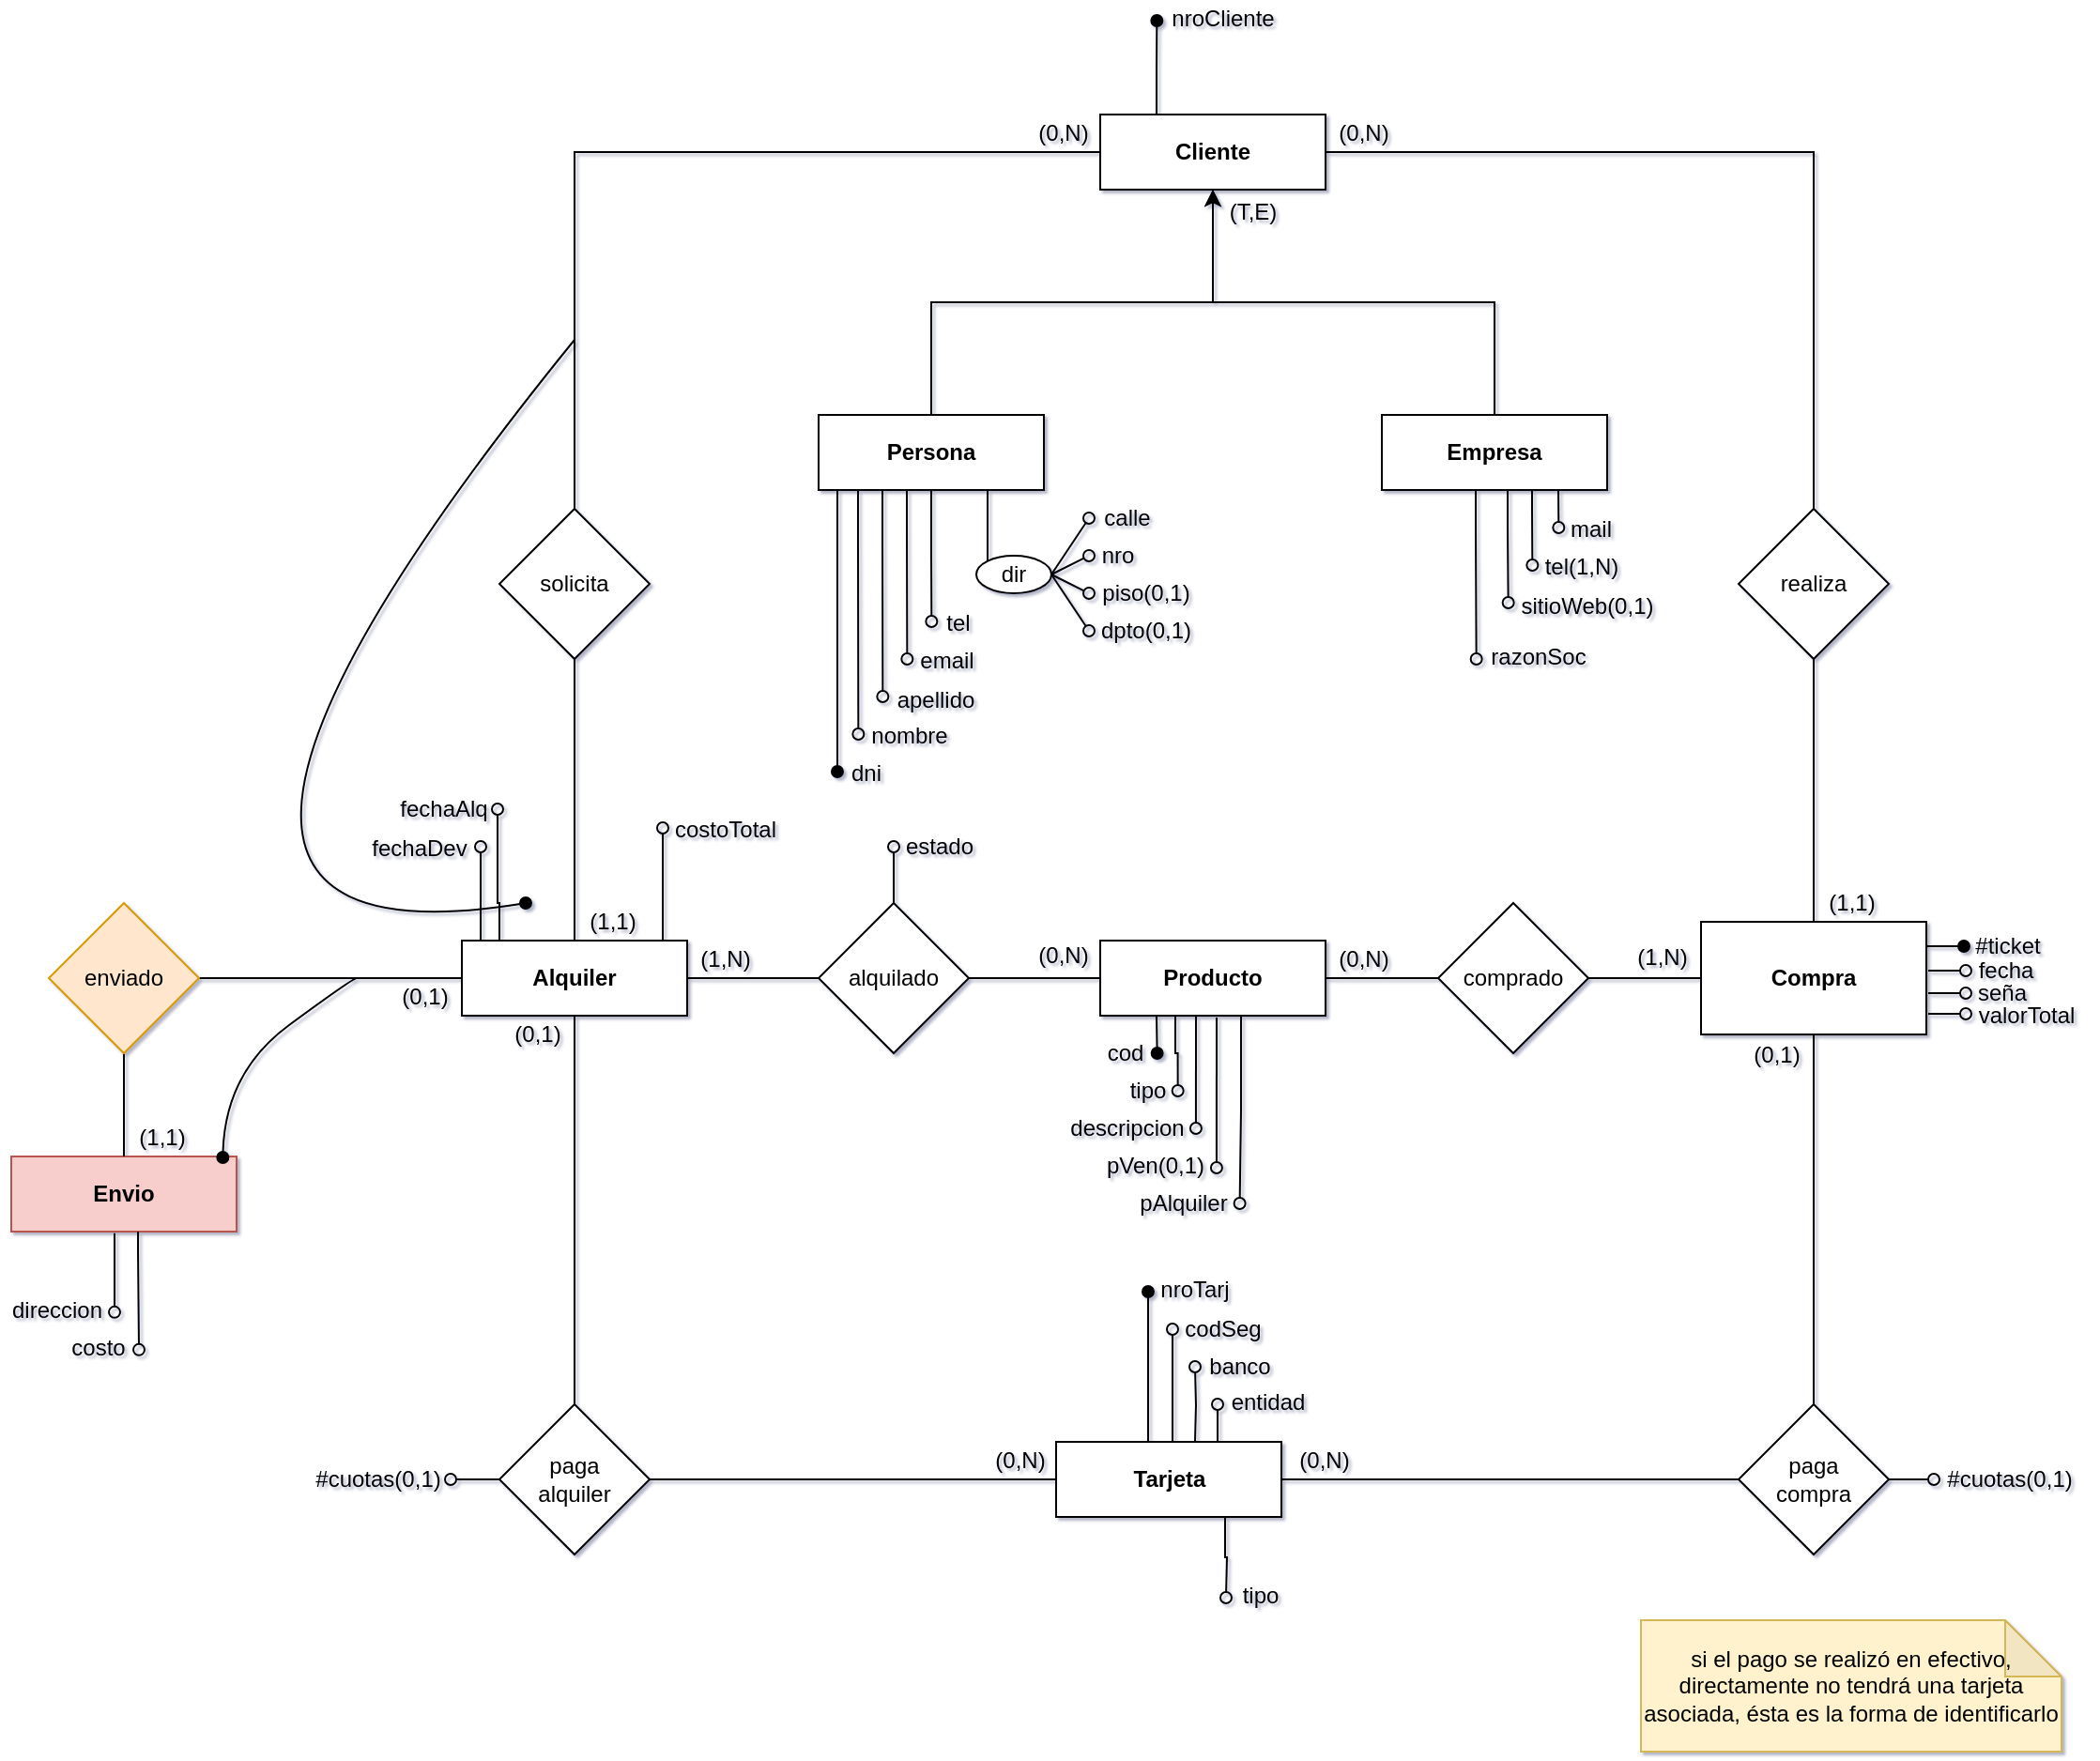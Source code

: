 <mxfile version="17.4.5" type="github">
  <diagram id="tCA3b7V7rkpCgKGouU4P" name="Página-1">
    <mxGraphModel dx="638" dy="384" grid="1" gridSize="10" guides="1" tooltips="1" connect="1" arrows="1" fold="1" page="1" pageScale="1" pageWidth="827" pageHeight="1169" math="0" shadow="1">
      <root>
        <mxCell id="0" />
        <mxCell id="1" parent="0" />
        <mxCell id="JrbC6fHpjMKqTfL63MD3-28" style="edgeStyle=orthogonalEdgeStyle;rounded=0;orthogonalLoop=1;jettySize=auto;html=1;exitX=0;exitY=0.5;exitDx=0;exitDy=0;entryX=0.5;entryY=0;entryDx=0;entryDy=0;endArrow=none;endFill=0;" parent="1" source="JrbC6fHpjMKqTfL63MD3-1" target="JrbC6fHpjMKqTfL63MD3-8" edge="1">
          <mxGeometry relative="1" as="geometry" />
        </mxCell>
        <mxCell id="JrbC6fHpjMKqTfL63MD3-32" style="edgeStyle=orthogonalEdgeStyle;rounded=0;orthogonalLoop=1;jettySize=auto;html=1;exitX=1;exitY=0.5;exitDx=0;exitDy=0;entryX=0.5;entryY=0;entryDx=0;entryDy=0;endArrow=none;endFill=0;" parent="1" source="JrbC6fHpjMKqTfL63MD3-1" target="JrbC6fHpjMKqTfL63MD3-30" edge="1">
          <mxGeometry relative="1" as="geometry" />
        </mxCell>
        <mxCell id="JrbC6fHpjMKqTfL63MD3-125" style="edgeStyle=orthogonalEdgeStyle;rounded=0;orthogonalLoop=1;jettySize=auto;html=1;exitX=0.5;exitY=1;exitDx=0;exitDy=0;endArrow=oval;endFill=1;" parent="1" edge="1">
          <mxGeometry relative="1" as="geometry">
            <mxPoint x="986" y="440" as="targetPoint" />
            <mxPoint x="1026" y="290" as="sourcePoint" />
            <Array as="points">
              <mxPoint x="986" y="290" />
            </Array>
          </mxGeometry>
        </mxCell>
        <mxCell id="JrbC6fHpjMKqTfL63MD3-142" style="edgeStyle=orthogonalEdgeStyle;rounded=0;orthogonalLoop=1;jettySize=auto;html=1;exitX=0.25;exitY=0;exitDx=0;exitDy=0;endArrow=oval;endFill=1;" parent="1" source="JrbC6fHpjMKqTfL63MD3-1" edge="1">
          <mxGeometry relative="1" as="geometry">
            <mxPoint x="1156.176" y="40" as="targetPoint" />
          </mxGeometry>
        </mxCell>
        <mxCell id="JrbC6fHpjMKqTfL63MD3-1" value="Cliente" style="rounded=0;whiteSpace=wrap;html=1;fontStyle=1" parent="1" vertex="1">
          <mxGeometry x="1126" y="90" width="120" height="40" as="geometry" />
        </mxCell>
        <mxCell id="JrbC6fHpjMKqTfL63MD3-4" style="edgeStyle=orthogonalEdgeStyle;rounded=0;orthogonalLoop=1;jettySize=auto;html=1;exitX=0.5;exitY=0;exitDx=0;exitDy=0;entryX=0.5;entryY=1;entryDx=0;entryDy=0;" parent="1" source="JrbC6fHpjMKqTfL63MD3-2" target="JrbC6fHpjMKqTfL63MD3-1" edge="1">
          <mxGeometry relative="1" as="geometry" />
        </mxCell>
        <mxCell id="JrbC6fHpjMKqTfL63MD3-136" style="edgeStyle=orthogonalEdgeStyle;rounded=0;orthogonalLoop=1;jettySize=auto;html=1;exitX=0.5;exitY=1;exitDx=0;exitDy=0;endArrow=oval;endFill=0;" parent="1" edge="1">
          <mxGeometry relative="1" as="geometry">
            <mxPoint x="997.176" y="420" as="targetPoint" />
            <mxPoint x="997" y="290" as="sourcePoint" />
            <Array as="points">
              <mxPoint x="997" y="320" />
              <mxPoint x="997" y="320" />
            </Array>
          </mxGeometry>
        </mxCell>
        <mxCell id="JrbC6fHpjMKqTfL63MD3-137" style="edgeStyle=orthogonalEdgeStyle;rounded=0;orthogonalLoop=1;jettySize=auto;html=1;exitX=0.5;exitY=1;exitDx=0;exitDy=0;endArrow=oval;endFill=0;" parent="1" edge="1">
          <mxGeometry relative="1" as="geometry">
            <mxPoint x="1010.176" y="400" as="targetPoint" />
            <mxPoint x="1010" y="290" as="sourcePoint" />
            <Array as="points">
              <mxPoint x="1010" y="320" />
              <mxPoint x="1010" y="320" />
            </Array>
          </mxGeometry>
        </mxCell>
        <mxCell id="JrbC6fHpjMKqTfL63MD3-139" style="edgeStyle=orthogonalEdgeStyle;rounded=0;orthogonalLoop=1;jettySize=auto;html=1;exitX=0.5;exitY=1;exitDx=0;exitDy=0;endArrow=oval;endFill=0;" parent="1" edge="1">
          <mxGeometry relative="1" as="geometry">
            <mxPoint x="1023.176" y="380" as="targetPoint" />
            <mxPoint x="1023" y="290" as="sourcePoint" />
            <Array as="points">
              <mxPoint x="1023" y="310" />
              <mxPoint x="1023" y="310" />
            </Array>
          </mxGeometry>
        </mxCell>
        <mxCell id="JrbC6fHpjMKqTfL63MD3-140" style="edgeStyle=orthogonalEdgeStyle;rounded=0;orthogonalLoop=1;jettySize=auto;html=1;exitX=0.5;exitY=1;exitDx=0;exitDy=0;endArrow=oval;endFill=0;" parent="1" source="JrbC6fHpjMKqTfL63MD3-2" edge="1">
          <mxGeometry relative="1" as="geometry">
            <mxPoint x="1036.176" y="360" as="targetPoint" />
          </mxGeometry>
        </mxCell>
        <mxCell id="JrbC6fHpjMKqTfL63MD3-2" value="Persona" style="rounded=0;whiteSpace=wrap;html=1;fontStyle=1" parent="1" vertex="1">
          <mxGeometry x="976" y="250" width="120" height="40" as="geometry" />
        </mxCell>
        <mxCell id="JrbC6fHpjMKqTfL63MD3-5" style="edgeStyle=orthogonalEdgeStyle;rounded=0;orthogonalLoop=1;jettySize=auto;html=1;exitX=0.5;exitY=0;exitDx=0;exitDy=0;entryX=0.5;entryY=1;entryDx=0;entryDy=0;" parent="1" source="JrbC6fHpjMKqTfL63MD3-3" target="JrbC6fHpjMKqTfL63MD3-1" edge="1">
          <mxGeometry relative="1" as="geometry" />
        </mxCell>
        <mxCell id="JrbC6fHpjMKqTfL63MD3-145" style="edgeStyle=orthogonalEdgeStyle;rounded=0;orthogonalLoop=1;jettySize=auto;html=1;exitX=0.5;exitY=1;exitDx=0;exitDy=0;endArrow=oval;endFill=0;" parent="1" edge="1">
          <mxGeometry relative="1" as="geometry">
            <mxPoint x="1370.176" y="310" as="targetPoint" />
            <mxPoint x="1370" y="290" as="sourcePoint" />
          </mxGeometry>
        </mxCell>
        <mxCell id="JrbC6fHpjMKqTfL63MD3-146" style="edgeStyle=orthogonalEdgeStyle;rounded=0;orthogonalLoop=1;jettySize=auto;html=1;exitX=0.5;exitY=1;exitDx=0;exitDy=0;endArrow=oval;endFill=0;" parent="1" edge="1">
          <mxGeometry relative="1" as="geometry">
            <mxPoint x="1356.176" y="330" as="targetPoint" />
            <mxPoint x="1356" y="290" as="sourcePoint" />
            <Array as="points">
              <mxPoint x="1356" y="300" />
              <mxPoint x="1356" y="300" />
            </Array>
          </mxGeometry>
        </mxCell>
        <mxCell id="JrbC6fHpjMKqTfL63MD3-147" style="edgeStyle=orthogonalEdgeStyle;rounded=0;orthogonalLoop=1;jettySize=auto;html=1;exitX=0.5;exitY=1;exitDx=0;exitDy=0;endArrow=oval;endFill=0;" parent="1" edge="1">
          <mxGeometry relative="1" as="geometry">
            <mxPoint x="1343.333" y="350" as="targetPoint" />
            <mxPoint x="1343" y="290" as="sourcePoint" />
            <Array as="points">
              <mxPoint x="1343" y="310" />
              <mxPoint x="1343" y="310" />
            </Array>
          </mxGeometry>
        </mxCell>
        <mxCell id="JrbC6fHpjMKqTfL63MD3-148" style="edgeStyle=orthogonalEdgeStyle;rounded=0;orthogonalLoop=1;jettySize=auto;html=1;exitX=0.25;exitY=1;exitDx=0;exitDy=0;endArrow=oval;endFill=0;" parent="1" edge="1">
          <mxGeometry relative="1" as="geometry">
            <mxPoint x="1326.333" y="380" as="targetPoint" />
            <mxPoint x="1326" y="290" as="sourcePoint" />
            <Array as="points">
              <mxPoint x="1326" y="310" />
              <mxPoint x="1326" y="310" />
            </Array>
          </mxGeometry>
        </mxCell>
        <mxCell id="JrbC6fHpjMKqTfL63MD3-3" value="Empresa" style="rounded=0;whiteSpace=wrap;html=1;fontStyle=1" parent="1" vertex="1">
          <mxGeometry x="1276" y="250" width="120" height="40" as="geometry" />
        </mxCell>
        <mxCell id="JrbC6fHpjMKqTfL63MD3-104" style="edgeStyle=orthogonalEdgeStyle;rounded=0;orthogonalLoop=1;jettySize=auto;html=1;exitX=0.25;exitY=1;exitDx=0;exitDy=0;endArrow=oval;endFill=1;" parent="1" source="JrbC6fHpjMKqTfL63MD3-6" edge="1">
          <mxGeometry relative="1" as="geometry">
            <mxPoint x="1156.333" y="590.0" as="targetPoint" />
          </mxGeometry>
        </mxCell>
        <mxCell id="JrbC6fHpjMKqTfL63MD3-106" style="edgeStyle=orthogonalEdgeStyle;rounded=0;orthogonalLoop=1;jettySize=auto;html=1;exitX=0.5;exitY=1;exitDx=0;exitDy=0;endArrow=oval;endFill=0;" parent="1" edge="1">
          <mxGeometry relative="1" as="geometry">
            <mxPoint x="1167.333" y="610" as="targetPoint" />
            <mxPoint x="1167" y="570.0" as="sourcePoint" />
            <Array as="points">
              <mxPoint x="1166" y="570" />
              <mxPoint x="1166" y="590" />
              <mxPoint x="1167" y="590" />
            </Array>
          </mxGeometry>
        </mxCell>
        <mxCell id="JrbC6fHpjMKqTfL63MD3-108" style="edgeStyle=orthogonalEdgeStyle;rounded=0;orthogonalLoop=1;jettySize=auto;html=1;exitX=0.5;exitY=1;exitDx=0;exitDy=0;endArrow=oval;endFill=0;" parent="1" edge="1">
          <mxGeometry relative="1" as="geometry">
            <mxPoint x="1176.966" y="630" as="targetPoint" />
            <mxPoint x="1177.0" y="570" as="sourcePoint" />
          </mxGeometry>
        </mxCell>
        <mxCell id="JrbC6fHpjMKqTfL63MD3-110" style="edgeStyle=orthogonalEdgeStyle;rounded=0;orthogonalLoop=1;jettySize=auto;html=1;exitX=0.5;exitY=1;exitDx=0;exitDy=0;endArrow=oval;endFill=0;" parent="1" edge="1">
          <mxGeometry relative="1" as="geometry">
            <mxPoint x="1187.966" y="651" as="targetPoint" />
            <mxPoint x="1188.0" y="571" as="sourcePoint" />
          </mxGeometry>
        </mxCell>
        <mxCell id="JrbC6fHpjMKqTfL63MD3-112" style="edgeStyle=orthogonalEdgeStyle;rounded=0;orthogonalLoop=1;jettySize=auto;html=1;exitX=0.75;exitY=1;exitDx=0;exitDy=0;endArrow=oval;endFill=0;" parent="1" edge="1">
          <mxGeometry relative="1" as="geometry">
            <mxPoint x="1200.31" y="670" as="targetPoint" />
            <mxPoint x="1200.0" y="570" as="sourcePoint" />
            <Array as="points">
              <mxPoint x="1201" y="570" />
              <mxPoint x="1201" y="620" />
              <mxPoint x="1200" y="620" />
            </Array>
          </mxGeometry>
        </mxCell>
        <mxCell id="JrbC6fHpjMKqTfL63MD3-6" value="Producto" style="rounded=0;whiteSpace=wrap;html=1;fontStyle=1" parent="1" vertex="1">
          <mxGeometry x="1126" y="530" width="120" height="40" as="geometry" />
        </mxCell>
        <mxCell id="JrbC6fHpjMKqTfL63MD3-12" style="edgeStyle=orthogonalEdgeStyle;rounded=0;orthogonalLoop=1;jettySize=auto;html=1;exitX=1;exitY=0.5;exitDx=0;exitDy=0;entryX=0;entryY=0.5;entryDx=0;entryDy=0;endArrow=none;endFill=0;" parent="1" source="JrbC6fHpjMKqTfL63MD3-7" target="JrbC6fHpjMKqTfL63MD3-11" edge="1">
          <mxGeometry relative="1" as="geometry">
            <mxPoint x="976" y="550" as="sourcePoint" />
          </mxGeometry>
        </mxCell>
        <mxCell id="JrbC6fHpjMKqTfL63MD3-38" style="edgeStyle=orthogonalEdgeStyle;rounded=0;orthogonalLoop=1;jettySize=auto;html=1;exitX=0.5;exitY=1;exitDx=0;exitDy=0;entryX=0.5;entryY=0;entryDx=0;entryDy=0;endArrow=none;endFill=0;" parent="1" source="JrbC6fHpjMKqTfL63MD3-7" target="JrbC6fHpjMKqTfL63MD3-36" edge="1">
          <mxGeometry relative="1" as="geometry" />
        </mxCell>
        <mxCell id="JrbC6fHpjMKqTfL63MD3-48" style="edgeStyle=orthogonalEdgeStyle;rounded=0;orthogonalLoop=1;jettySize=auto;html=1;exitX=0;exitY=0.5;exitDx=0;exitDy=0;entryX=1;entryY=0.5;entryDx=0;entryDy=0;endArrow=none;endFill=0;" parent="1" source="JrbC6fHpjMKqTfL63MD3-7" target="JrbC6fHpjMKqTfL63MD3-20" edge="1">
          <mxGeometry relative="1" as="geometry" />
        </mxCell>
        <mxCell id="JrbC6fHpjMKqTfL63MD3-60" style="edgeStyle=orthogonalEdgeStyle;rounded=0;orthogonalLoop=1;jettySize=auto;html=1;exitX=0.25;exitY=0;exitDx=0;exitDy=0;endArrow=oval;endFill=0;" parent="1" edge="1">
          <mxGeometry relative="1" as="geometry">
            <mxPoint x="796" y="480" as="targetPoint" />
            <mxPoint x="797" y="530.0" as="sourcePoint" />
            <Array as="points">
              <mxPoint x="796" y="530" />
            </Array>
          </mxGeometry>
        </mxCell>
        <mxCell id="JrbC6fHpjMKqTfL63MD3-61" style="edgeStyle=orthogonalEdgeStyle;rounded=0;orthogonalLoop=1;jettySize=auto;html=1;exitX=0.25;exitY=0;exitDx=0;exitDy=0;endArrow=oval;endFill=0;" parent="1" edge="1">
          <mxGeometry relative="1" as="geometry">
            <mxPoint x="805" y="460" as="targetPoint" />
            <mxPoint x="805" y="530.0" as="sourcePoint" />
            <Array as="points">
              <mxPoint x="806" y="530" />
              <mxPoint x="806" y="510" />
            </Array>
          </mxGeometry>
        </mxCell>
        <mxCell id="JrbC6fHpjMKqTfL63MD3-62" style="edgeStyle=orthogonalEdgeStyle;rounded=0;orthogonalLoop=1;jettySize=auto;html=1;exitX=0.25;exitY=0;exitDx=0;exitDy=0;endArrow=oval;endFill=0;" parent="1" edge="1">
          <mxGeometry relative="1" as="geometry">
            <mxPoint x="893" y="470.0" as="targetPoint" />
            <mxPoint x="893" y="530.0" as="sourcePoint" />
          </mxGeometry>
        </mxCell>
        <mxCell id="JrbC6fHpjMKqTfL63MD3-7" value="Alquiler" style="rounded=0;whiteSpace=wrap;html=1;fontStyle=1" parent="1" vertex="1">
          <mxGeometry x="786" y="530" width="120" height="40" as="geometry" />
        </mxCell>
        <mxCell id="JrbC6fHpjMKqTfL63MD3-29" style="edgeStyle=orthogonalEdgeStyle;rounded=0;orthogonalLoop=1;jettySize=auto;html=1;exitX=0.5;exitY=1;exitDx=0;exitDy=0;entryX=0.5;entryY=0;entryDx=0;entryDy=0;endArrow=none;endFill=0;" parent="1" source="JrbC6fHpjMKqTfL63MD3-8" target="JrbC6fHpjMKqTfL63MD3-7" edge="1">
          <mxGeometry relative="1" as="geometry" />
        </mxCell>
        <mxCell id="JrbC6fHpjMKqTfL63MD3-8" value="solicita" style="rhombus;whiteSpace=wrap;html=1;" parent="1" vertex="1">
          <mxGeometry x="806" y="300" width="80" height="80" as="geometry" />
        </mxCell>
        <mxCell id="JrbC6fHpjMKqTfL63MD3-13" style="edgeStyle=orthogonalEdgeStyle;rounded=0;orthogonalLoop=1;jettySize=auto;html=1;exitX=1;exitY=0.5;exitDx=0;exitDy=0;entryX=0;entryY=0.5;entryDx=0;entryDy=0;endArrow=none;endFill=0;" parent="1" source="JrbC6fHpjMKqTfL63MD3-11" target="JrbC6fHpjMKqTfL63MD3-6" edge="1">
          <mxGeometry relative="1" as="geometry" />
        </mxCell>
        <mxCell id="JrbC6fHpjMKqTfL63MD3-16" style="edgeStyle=orthogonalEdgeStyle;rounded=0;orthogonalLoop=1;jettySize=auto;html=1;exitX=0.5;exitY=0;exitDx=0;exitDy=0;endArrow=oval;endFill=0;" parent="1" source="JrbC6fHpjMKqTfL63MD3-11" edge="1">
          <mxGeometry relative="1" as="geometry">
            <mxPoint x="1016" y="480" as="targetPoint" />
          </mxGeometry>
        </mxCell>
        <mxCell id="JrbC6fHpjMKqTfL63MD3-11" value="alquilado" style="rhombus;whiteSpace=wrap;html=1;" parent="1" vertex="1">
          <mxGeometry x="976" y="510" width="80" height="80" as="geometry" />
        </mxCell>
        <mxCell id="JrbC6fHpjMKqTfL63MD3-14" value="(1,N)" style="text;html=1;align=center;verticalAlign=middle;resizable=0;points=[];autosize=1;strokeColor=none;fillColor=none;" parent="1" vertex="1">
          <mxGeometry x="906" y="530" width="40" height="20" as="geometry" />
        </mxCell>
        <mxCell id="JrbC6fHpjMKqTfL63MD3-17" value="estado" style="text;html=1;align=center;verticalAlign=middle;resizable=0;points=[];autosize=1;strokeColor=none;fillColor=none;" parent="1" vertex="1">
          <mxGeometry x="1015" y="470" width="50" height="20" as="geometry" />
        </mxCell>
        <mxCell id="JrbC6fHpjMKqTfL63MD3-18" value="Envio" style="rounded=0;whiteSpace=wrap;html=1;fontStyle=1;fillColor=#f8cecc;strokeColor=#b85450;" parent="1" vertex="1">
          <mxGeometry x="546" y="645" width="120" height="40" as="geometry" />
        </mxCell>
        <mxCell id="JrbC6fHpjMKqTfL63MD3-49" style="edgeStyle=orthogonalEdgeStyle;rounded=0;orthogonalLoop=1;jettySize=auto;html=1;exitX=0.5;exitY=1;exitDx=0;exitDy=0;entryX=0.5;entryY=0;entryDx=0;entryDy=0;endArrow=none;endFill=0;" parent="1" source="JrbC6fHpjMKqTfL63MD3-20" target="JrbC6fHpjMKqTfL63MD3-18" edge="1">
          <mxGeometry relative="1" as="geometry" />
        </mxCell>
        <mxCell id="JrbC6fHpjMKqTfL63MD3-20" value="enviado" style="rhombus;whiteSpace=wrap;html=1;fillColor=#ffe6cc;strokeColor=#d79b00;" parent="1" vertex="1">
          <mxGeometry x="566" y="510" width="80" height="80" as="geometry" />
        </mxCell>
        <mxCell id="JrbC6fHpjMKqTfL63MD3-42" style="edgeStyle=orthogonalEdgeStyle;rounded=0;orthogonalLoop=1;jettySize=auto;html=1;exitX=0.5;exitY=1;exitDx=0;exitDy=0;entryX=0.5;entryY=0;entryDx=0;entryDy=0;endArrow=none;endFill=0;" parent="1" source="JrbC6fHpjMKqTfL63MD3-21" target="JrbC6fHpjMKqTfL63MD3-40" edge="1">
          <mxGeometry relative="1" as="geometry" />
        </mxCell>
        <mxCell id="JrbC6fHpjMKqTfL63MD3-93" style="edgeStyle=orthogonalEdgeStyle;rounded=0;orthogonalLoop=1;jettySize=auto;html=1;exitX=1;exitY=0.25;exitDx=0;exitDy=0;endArrow=oval;endFill=1;" parent="1" edge="1">
          <mxGeometry relative="1" as="geometry">
            <mxPoint x="1586" y="532.833" as="targetPoint" />
            <mxPoint x="1566" y="533.0" as="sourcePoint" />
          </mxGeometry>
        </mxCell>
        <mxCell id="JrbC6fHpjMKqTfL63MD3-21" value="Compra" style="rounded=0;whiteSpace=wrap;html=1;fontStyle=1" parent="1" vertex="1">
          <mxGeometry x="1446" y="520" width="120" height="60" as="geometry" />
        </mxCell>
        <mxCell id="JrbC6fHpjMKqTfL63MD3-23" style="edgeStyle=orthogonalEdgeStyle;rounded=0;orthogonalLoop=1;jettySize=auto;html=1;exitX=1;exitY=0.5;exitDx=0;exitDy=0;entryX=0;entryY=0.5;entryDx=0;entryDy=0;endArrow=none;endFill=0;" parent="1" source="JrbC6fHpjMKqTfL63MD3-22" target="JrbC6fHpjMKqTfL63MD3-21" edge="1">
          <mxGeometry relative="1" as="geometry" />
        </mxCell>
        <mxCell id="JrbC6fHpjMKqTfL63MD3-24" style="edgeStyle=orthogonalEdgeStyle;rounded=0;orthogonalLoop=1;jettySize=auto;html=1;exitX=0;exitY=0.5;exitDx=0;exitDy=0;entryX=1;entryY=0.5;entryDx=0;entryDy=0;endArrow=none;endFill=0;" parent="1" source="JrbC6fHpjMKqTfL63MD3-22" target="JrbC6fHpjMKqTfL63MD3-6" edge="1">
          <mxGeometry relative="1" as="geometry" />
        </mxCell>
        <mxCell id="JrbC6fHpjMKqTfL63MD3-22" value="comprado" style="rhombus;whiteSpace=wrap;html=1;" parent="1" vertex="1">
          <mxGeometry x="1306" y="510" width="80" height="80" as="geometry" />
        </mxCell>
        <mxCell id="JrbC6fHpjMKqTfL63MD3-25" value="(1,N)" style="text;html=1;align=center;verticalAlign=middle;resizable=0;points=[];autosize=1;strokeColor=none;fillColor=none;" parent="1" vertex="1">
          <mxGeometry x="1405" y="529" width="40" height="20" as="geometry" />
        </mxCell>
        <mxCell id="JrbC6fHpjMKqTfL63MD3-31" style="edgeStyle=orthogonalEdgeStyle;rounded=0;orthogonalLoop=1;jettySize=auto;html=1;exitX=0.5;exitY=1;exitDx=0;exitDy=0;entryX=0.5;entryY=0;entryDx=0;entryDy=0;endArrow=none;endFill=0;" parent="1" source="JrbC6fHpjMKqTfL63MD3-30" target="JrbC6fHpjMKqTfL63MD3-21" edge="1">
          <mxGeometry relative="1" as="geometry" />
        </mxCell>
        <mxCell id="JrbC6fHpjMKqTfL63MD3-30" value="realiza" style="rhombus;whiteSpace=wrap;html=1;" parent="1" vertex="1">
          <mxGeometry x="1466" y="300" width="80" height="80" as="geometry" />
        </mxCell>
        <mxCell id="JrbC6fHpjMKqTfL63MD3-41" style="edgeStyle=orthogonalEdgeStyle;rounded=0;orthogonalLoop=1;jettySize=auto;html=1;exitX=1;exitY=0.5;exitDx=0;exitDy=0;entryX=0;entryY=0.5;entryDx=0;entryDy=0;endArrow=none;endFill=0;" parent="1" source="JrbC6fHpjMKqTfL63MD3-35" target="JrbC6fHpjMKqTfL63MD3-40" edge="1">
          <mxGeometry relative="1" as="geometry">
            <mxPoint x="1246" y="740" as="sourcePoint" />
          </mxGeometry>
        </mxCell>
        <mxCell id="JrbC6fHpjMKqTfL63MD3-157" style="edgeStyle=orthogonalEdgeStyle;rounded=0;orthogonalLoop=1;jettySize=auto;html=1;exitX=0.25;exitY=0;exitDx=0;exitDy=0;endArrow=oval;endFill=1;" parent="1" edge="1">
          <mxGeometry relative="1" as="geometry">
            <mxPoint x="1151.5" y="717" as="targetPoint" />
            <mxPoint x="1151.5" y="797" as="sourcePoint" />
          </mxGeometry>
        </mxCell>
        <mxCell id="JrbC6fHpjMKqTfL63MD3-158" style="edgeStyle=orthogonalEdgeStyle;rounded=0;orthogonalLoop=1;jettySize=auto;html=1;exitX=0.25;exitY=0;exitDx=0;exitDy=0;endArrow=oval;endFill=0;" parent="1" edge="1">
          <mxGeometry relative="1" as="geometry">
            <mxPoint x="1164.5" y="737" as="targetPoint" />
            <mxPoint x="1164.5" y="797" as="sourcePoint" />
            <Array as="points">
              <mxPoint x="1164.5" y="737" />
            </Array>
          </mxGeometry>
        </mxCell>
        <mxCell id="JrbC6fHpjMKqTfL63MD3-159" style="edgeStyle=orthogonalEdgeStyle;rounded=0;orthogonalLoop=1;jettySize=auto;html=1;exitX=0.5;exitY=0;exitDx=0;exitDy=0;endArrow=oval;endFill=0;" parent="1" edge="1">
          <mxGeometry relative="1" as="geometry">
            <mxPoint x="1176.5" y="757" as="targetPoint" />
            <mxPoint x="1176.5" y="797" as="sourcePoint" />
          </mxGeometry>
        </mxCell>
        <mxCell id="JrbC6fHpjMKqTfL63MD3-160" style="edgeStyle=orthogonalEdgeStyle;rounded=0;orthogonalLoop=1;jettySize=auto;html=1;exitX=0.5;exitY=0;exitDx=0;exitDy=0;endArrow=oval;endFill=0;" parent="1" edge="1">
          <mxGeometry relative="1" as="geometry">
            <mxPoint x="1188.5" y="777" as="targetPoint" />
            <mxPoint x="1188.5" y="797" as="sourcePoint" />
          </mxGeometry>
        </mxCell>
        <mxCell id="vegJUTZC-NedtnokfhXn-1" style="edgeStyle=orthogonalEdgeStyle;rounded=0;orthogonalLoop=1;jettySize=auto;html=1;exitX=0.75;exitY=1;exitDx=0;exitDy=0;endArrow=oval;endFill=0;" edge="1" parent="1" source="JrbC6fHpjMKqTfL63MD3-35">
          <mxGeometry relative="1" as="geometry">
            <mxPoint x="1193" y="880" as="targetPoint" />
          </mxGeometry>
        </mxCell>
        <mxCell id="JrbC6fHpjMKqTfL63MD3-35" value="Tarjeta" style="rounded=0;whiteSpace=wrap;html=1;fontStyle=1" parent="1" vertex="1">
          <mxGeometry x="1102.5" y="797" width="120" height="40" as="geometry" />
        </mxCell>
        <mxCell id="JrbC6fHpjMKqTfL63MD3-37" style="edgeStyle=orthogonalEdgeStyle;rounded=0;orthogonalLoop=1;jettySize=auto;html=1;exitX=1;exitY=0.5;exitDx=0;exitDy=0;entryX=0;entryY=0.5;entryDx=0;entryDy=0;endArrow=none;endFill=0;" parent="1" source="JrbC6fHpjMKqTfL63MD3-36" target="JrbC6fHpjMKqTfL63MD3-35" edge="1">
          <mxGeometry relative="1" as="geometry">
            <mxPoint x="1126" y="740" as="targetPoint" />
          </mxGeometry>
        </mxCell>
        <mxCell id="nKV0IDAUiu47R8Ns6cA8-9" style="edgeStyle=orthogonalEdgeStyle;rounded=0;orthogonalLoop=1;jettySize=auto;html=1;exitX=0;exitY=0.5;exitDx=0;exitDy=0;endArrow=oval;endFill=0;" parent="1" source="JrbC6fHpjMKqTfL63MD3-36" edge="1">
          <mxGeometry relative="1" as="geometry">
            <mxPoint x="780" y="816.897" as="targetPoint" />
          </mxGeometry>
        </mxCell>
        <mxCell id="JrbC6fHpjMKqTfL63MD3-36" value="paga&lt;br&gt;alquiler" style="rhombus;whiteSpace=wrap;html=1;" parent="1" vertex="1">
          <mxGeometry x="806" y="777" width="80" height="80" as="geometry" />
        </mxCell>
        <mxCell id="nKV0IDAUiu47R8Ns6cA8-7" style="edgeStyle=orthogonalEdgeStyle;rounded=0;orthogonalLoop=1;jettySize=auto;html=1;exitX=1;exitY=0.5;exitDx=0;exitDy=0;endArrow=oval;endFill=0;" parent="1" source="JrbC6fHpjMKqTfL63MD3-40" edge="1">
          <mxGeometry relative="1" as="geometry">
            <mxPoint x="1570" y="816.897" as="targetPoint" />
          </mxGeometry>
        </mxCell>
        <mxCell id="JrbC6fHpjMKqTfL63MD3-40" value="paga&lt;br&gt;compra" style="rhombus;whiteSpace=wrap;html=1;" parent="1" vertex="1">
          <mxGeometry x="1466" y="777" width="80" height="80" as="geometry" />
        </mxCell>
        <mxCell id="JrbC6fHpjMKqTfL63MD3-57" value="(0,1)" style="text;html=1;align=center;verticalAlign=middle;resizable=0;points=[];autosize=1;strokeColor=none;fillColor=none;" parent="1" vertex="1">
          <mxGeometry x="806" y="570" width="40" height="20" as="geometry" />
        </mxCell>
        <mxCell id="JrbC6fHpjMKqTfL63MD3-58" value="(0,1)" style="text;html=1;align=center;verticalAlign=middle;resizable=0;points=[];autosize=1;strokeColor=none;fillColor=none;" parent="1" vertex="1">
          <mxGeometry x="1466" y="581" width="40" height="20" as="geometry" />
        </mxCell>
        <mxCell id="JrbC6fHpjMKqTfL63MD3-63" value="fechaDev" style="text;html=1;align=center;verticalAlign=middle;resizable=0;points=[];autosize=1;strokeColor=none;fillColor=none;" parent="1" vertex="1">
          <mxGeometry x="728" y="471" width="70" height="20" as="geometry" />
        </mxCell>
        <mxCell id="JrbC6fHpjMKqTfL63MD3-64" value="fechaAlq" style="text;html=1;align=center;verticalAlign=middle;resizable=0;points=[];autosize=1;strokeColor=none;fillColor=none;" parent="1" vertex="1">
          <mxGeometry x="746" y="450" width="60" height="20" as="geometry" />
        </mxCell>
        <mxCell id="JrbC6fHpjMKqTfL63MD3-65" value="costoTotal" style="text;html=1;align=center;verticalAlign=middle;resizable=0;points=[];autosize=1;strokeColor=none;fillColor=none;" parent="1" vertex="1">
          <mxGeometry x="891" y="461" width="70" height="20" as="geometry" />
        </mxCell>
        <mxCell id="JrbC6fHpjMKqTfL63MD3-66" value="" style="curved=1;endArrow=oval;html=1;rounded=0;endFill=1;" parent="1" edge="1">
          <mxGeometry width="50" height="50" relative="1" as="geometry">
            <mxPoint x="846" y="210" as="sourcePoint" />
            <mxPoint x="820" y="510" as="targetPoint" />
            <Array as="points">
              <mxPoint x="570" y="550" />
            </Array>
          </mxGeometry>
        </mxCell>
        <mxCell id="JrbC6fHpjMKqTfL63MD3-67" value="(0,N)" style="text;html=1;align=center;verticalAlign=middle;resizable=0;points=[];autosize=1;strokeColor=none;fillColor=none;" parent="1" vertex="1">
          <mxGeometry x="1086" y="90" width="40" height="20" as="geometry" />
        </mxCell>
        <mxCell id="JrbC6fHpjMKqTfL63MD3-68" value="(1,1)" style="text;html=1;align=center;verticalAlign=middle;resizable=0;points=[];autosize=1;strokeColor=none;fillColor=none;" parent="1" vertex="1">
          <mxGeometry x="846" y="510" width="40" height="20" as="geometry" />
        </mxCell>
        <mxCell id="JrbC6fHpjMKqTfL63MD3-70" value="(0,N)" style="text;html=1;align=center;verticalAlign=middle;resizable=0;points=[];autosize=1;strokeColor=none;fillColor=none;" parent="1" vertex="1">
          <mxGeometry x="1246" y="90" width="40" height="20" as="geometry" />
        </mxCell>
        <mxCell id="JrbC6fHpjMKqTfL63MD3-71" value="(1,1)" style="text;html=1;align=center;verticalAlign=middle;resizable=0;points=[];autosize=1;strokeColor=none;fillColor=none;" parent="1" vertex="1">
          <mxGeometry x="1506" y="500" width="40" height="20" as="geometry" />
        </mxCell>
        <mxCell id="JrbC6fHpjMKqTfL63MD3-76" style="edgeStyle=orthogonalEdgeStyle;rounded=0;orthogonalLoop=1;jettySize=auto;html=1;exitX=0.971;exitY=0.977;exitDx=0;exitDy=0;endArrow=oval;endFill=0;exitPerimeter=0;" parent="1" edge="1">
          <mxGeometry relative="1" as="geometry">
            <mxPoint x="614" y="747.92" as="targetPoint" />
            <mxPoint x="613.52" y="685.0" as="sourcePoint" />
            <Array as="points">
              <mxPoint x="614" y="694.92" />
              <mxPoint x="614" y="694.92" />
            </Array>
          </mxGeometry>
        </mxCell>
        <mxCell id="JrbC6fHpjMKqTfL63MD3-79" style="edgeStyle=orthogonalEdgeStyle;rounded=0;orthogonalLoop=1;jettySize=auto;html=1;endArrow=oval;endFill=0;" parent="1" edge="1">
          <mxGeometry relative="1" as="geometry">
            <mxPoint x="601" y="727.92" as="targetPoint" />
            <mxPoint x="601" y="685.92" as="sourcePoint" />
            <Array as="points">
              <mxPoint x="601" y="685.92" />
            </Array>
          </mxGeometry>
        </mxCell>
        <mxCell id="JrbC6fHpjMKqTfL63MD3-81" value="direccion" style="text;html=1;align=center;verticalAlign=middle;resizable=0;points=[];autosize=1;strokeColor=none;fillColor=none;" parent="1" vertex="1">
          <mxGeometry x="540" y="716.92" width="60" height="20" as="geometry" />
        </mxCell>
        <mxCell id="JrbC6fHpjMKqTfL63MD3-86" value="(0,1)" style="text;html=1;align=center;verticalAlign=middle;resizable=0;points=[];autosize=1;strokeColor=none;fillColor=none;" parent="1" vertex="1">
          <mxGeometry x="746" y="550" width="40" height="20" as="geometry" />
        </mxCell>
        <mxCell id="JrbC6fHpjMKqTfL63MD3-87" value="(1,1)" style="text;html=1;align=center;verticalAlign=middle;resizable=0;points=[];autosize=1;strokeColor=none;fillColor=none;" parent="1" vertex="1">
          <mxGeometry x="606" y="625" width="40" height="20" as="geometry" />
        </mxCell>
        <mxCell id="JrbC6fHpjMKqTfL63MD3-82" value="costo" style="text;html=1;align=center;verticalAlign=middle;resizable=0;points=[];autosize=1;strokeColor=none;fillColor=none;" parent="1" vertex="1">
          <mxGeometry x="572" y="736.92" width="40" height="20" as="geometry" />
        </mxCell>
        <mxCell id="JrbC6fHpjMKqTfL63MD3-94" style="edgeStyle=orthogonalEdgeStyle;rounded=0;orthogonalLoop=1;jettySize=auto;html=1;exitX=1;exitY=0.25;exitDx=0;exitDy=0;endArrow=oval;endFill=0;" parent="1" edge="1">
          <mxGeometry relative="1" as="geometry">
            <mxPoint x="1587" y="545.833" as="targetPoint" />
            <mxPoint x="1567" y="546.0" as="sourcePoint" />
          </mxGeometry>
        </mxCell>
        <mxCell id="JrbC6fHpjMKqTfL63MD3-95" style="edgeStyle=orthogonalEdgeStyle;rounded=0;orthogonalLoop=1;jettySize=auto;html=1;exitX=1;exitY=0.25;exitDx=0;exitDy=0;endArrow=oval;endFill=0;" parent="1" edge="1">
          <mxGeometry relative="1" as="geometry">
            <mxPoint x="1587" y="557.833" as="targetPoint" />
            <mxPoint x="1567" y="558.0" as="sourcePoint" />
          </mxGeometry>
        </mxCell>
        <mxCell id="JrbC6fHpjMKqTfL63MD3-96" style="edgeStyle=orthogonalEdgeStyle;rounded=0;orthogonalLoop=1;jettySize=auto;html=1;exitX=1;exitY=0.25;exitDx=0;exitDy=0;endArrow=oval;endFill=0;" parent="1" edge="1">
          <mxGeometry relative="1" as="geometry">
            <mxPoint x="1587" y="568.833" as="targetPoint" />
            <mxPoint x="1567" y="569.0" as="sourcePoint" />
          </mxGeometry>
        </mxCell>
        <mxCell id="JrbC6fHpjMKqTfL63MD3-97" value="fecha" style="text;html=1;align=center;verticalAlign=middle;resizable=0;points=[];autosize=1;strokeColor=none;fillColor=none;" parent="1" vertex="1">
          <mxGeometry x="1588" y="536" width="40" height="20" as="geometry" />
        </mxCell>
        <mxCell id="JrbC6fHpjMKqTfL63MD3-98" value="#ticket" style="text;html=1;align=center;verticalAlign=middle;resizable=0;points=[];autosize=1;strokeColor=none;fillColor=none;" parent="1" vertex="1">
          <mxGeometry x="1584" y="523" width="50" height="20" as="geometry" />
        </mxCell>
        <mxCell id="JrbC6fHpjMKqTfL63MD3-99" value="seña" style="text;html=1;align=center;verticalAlign=middle;resizable=0;points=[];autosize=1;strokeColor=none;fillColor=none;" parent="1" vertex="1">
          <mxGeometry x="1586" y="548" width="40" height="20" as="geometry" />
        </mxCell>
        <mxCell id="JrbC6fHpjMKqTfL63MD3-100" value="valorTotal" style="text;html=1;align=center;verticalAlign=middle;resizable=0;points=[];autosize=1;strokeColor=none;fillColor=none;" parent="1" vertex="1">
          <mxGeometry x="1584" y="560" width="70" height="20" as="geometry" />
        </mxCell>
        <mxCell id="JrbC6fHpjMKqTfL63MD3-101" value="(0,N)" style="text;html=1;align=center;verticalAlign=middle;resizable=0;points=[];autosize=1;strokeColor=none;fillColor=none;" parent="1" vertex="1">
          <mxGeometry x="1086" y="528" width="40" height="20" as="geometry" />
        </mxCell>
        <mxCell id="JrbC6fHpjMKqTfL63MD3-103" value="(0,N)" style="text;html=1;align=center;verticalAlign=middle;resizable=0;points=[];autosize=1;strokeColor=none;fillColor=none;" parent="1" vertex="1">
          <mxGeometry x="1246" y="530" width="40" height="20" as="geometry" />
        </mxCell>
        <mxCell id="JrbC6fHpjMKqTfL63MD3-105" value="cod" style="text;html=1;align=center;verticalAlign=middle;resizable=0;points=[];autosize=1;strokeColor=none;fillColor=none;" parent="1" vertex="1">
          <mxGeometry x="1124" y="580" width="30" height="20" as="geometry" />
        </mxCell>
        <mxCell id="JrbC6fHpjMKqTfL63MD3-107" value="tipo" style="text;html=1;align=center;verticalAlign=middle;resizable=0;points=[];autosize=1;strokeColor=none;fillColor=none;" parent="1" vertex="1">
          <mxGeometry x="1136" y="600" width="30" height="20" as="geometry" />
        </mxCell>
        <mxCell id="JrbC6fHpjMKqTfL63MD3-109" value="descripcion" style="text;html=1;align=center;verticalAlign=middle;resizable=0;points=[];autosize=1;strokeColor=none;fillColor=none;" parent="1" vertex="1">
          <mxGeometry x="1100" y="620" width="80" height="20" as="geometry" />
        </mxCell>
        <mxCell id="JrbC6fHpjMKqTfL63MD3-111" value="pVen(0,1)" style="text;html=1;align=center;verticalAlign=middle;resizable=0;points=[];autosize=1;strokeColor=none;fillColor=none;" parent="1" vertex="1">
          <mxGeometry x="1120" y="640" width="70" height="20" as="geometry" />
        </mxCell>
        <mxCell id="JrbC6fHpjMKqTfL63MD3-113" value="pAlquiler" style="text;html=1;align=center;verticalAlign=middle;resizable=0;points=[];autosize=1;strokeColor=none;fillColor=none;" parent="1" vertex="1">
          <mxGeometry x="1140" y="660" width="60" height="20" as="geometry" />
        </mxCell>
        <mxCell id="JrbC6fHpjMKqTfL63MD3-117" style="edgeStyle=none;rounded=0;orthogonalLoop=1;jettySize=auto;html=1;exitX=1;exitY=0.5;exitDx=0;exitDy=0;endArrow=oval;endFill=0;" parent="1" source="JrbC6fHpjMKqTfL63MD3-114" edge="1">
          <mxGeometry relative="1" as="geometry">
            <mxPoint x="1120" y="325" as="targetPoint" />
          </mxGeometry>
        </mxCell>
        <mxCell id="JrbC6fHpjMKqTfL63MD3-118" style="edgeStyle=none;rounded=0;orthogonalLoop=1;jettySize=auto;html=1;exitX=1;exitY=0.5;exitDx=0;exitDy=0;endArrow=oval;endFill=0;" parent="1" source="JrbC6fHpjMKqTfL63MD3-114" edge="1">
          <mxGeometry relative="1" as="geometry">
            <mxPoint x="1120.0" y="345" as="targetPoint" />
          </mxGeometry>
        </mxCell>
        <mxCell id="JrbC6fHpjMKqTfL63MD3-119" style="edgeStyle=none;rounded=0;orthogonalLoop=1;jettySize=auto;html=1;exitX=1;exitY=0.5;exitDx=0;exitDy=0;endArrow=oval;endFill=0;" parent="1" source="JrbC6fHpjMKqTfL63MD3-114" edge="1">
          <mxGeometry relative="1" as="geometry">
            <mxPoint x="1120.0" y="365" as="targetPoint" />
          </mxGeometry>
        </mxCell>
        <mxCell id="JrbC6fHpjMKqTfL63MD3-120" style="edgeStyle=none;rounded=0;orthogonalLoop=1;jettySize=auto;html=1;exitX=1;exitY=0.5;exitDx=0;exitDy=0;endArrow=oval;endFill=0;" parent="1" source="JrbC6fHpjMKqTfL63MD3-114" edge="1">
          <mxGeometry relative="1" as="geometry">
            <mxPoint x="1120.0" y="305" as="targetPoint" />
          </mxGeometry>
        </mxCell>
        <mxCell id="JrbC6fHpjMKqTfL63MD3-135" style="edgeStyle=orthogonalEdgeStyle;rounded=0;orthogonalLoop=1;jettySize=auto;html=1;exitX=0;exitY=0.5;exitDx=0;exitDy=0;entryX=0.5;entryY=1;entryDx=0;entryDy=0;endArrow=none;endFill=0;" parent="1" source="JrbC6fHpjMKqTfL63MD3-114" target="JrbC6fHpjMKqTfL63MD3-2" edge="1">
          <mxGeometry relative="1" as="geometry">
            <Array as="points">
              <mxPoint x="1066" y="335" />
              <mxPoint x="1066" y="290" />
            </Array>
          </mxGeometry>
        </mxCell>
        <mxCell id="JrbC6fHpjMKqTfL63MD3-114" value="dir" style="ellipse;whiteSpace=wrap;html=1;" parent="1" vertex="1">
          <mxGeometry x="1060" y="325" width="40" height="20" as="geometry" />
        </mxCell>
        <mxCell id="JrbC6fHpjMKqTfL63MD3-121" value="calle" style="text;html=1;align=center;verticalAlign=middle;resizable=0;points=[];autosize=1;strokeColor=none;fillColor=none;" parent="1" vertex="1">
          <mxGeometry x="1120" y="295" width="40" height="20" as="geometry" />
        </mxCell>
        <mxCell id="JrbC6fHpjMKqTfL63MD3-122" value="nro" style="text;html=1;align=center;verticalAlign=middle;resizable=0;points=[];autosize=1;strokeColor=none;fillColor=none;" parent="1" vertex="1">
          <mxGeometry x="1120" y="315" width="30" height="20" as="geometry" />
        </mxCell>
        <mxCell id="JrbC6fHpjMKqTfL63MD3-123" value="piso(0,1)" style="text;html=1;align=center;verticalAlign=middle;resizable=0;points=[];autosize=1;strokeColor=none;fillColor=none;" parent="1" vertex="1">
          <mxGeometry x="1120" y="335" width="60" height="20" as="geometry" />
        </mxCell>
        <mxCell id="JrbC6fHpjMKqTfL63MD3-124" value="dpto(0,1)" style="text;html=1;align=center;verticalAlign=middle;resizable=0;points=[];autosize=1;strokeColor=none;fillColor=none;" parent="1" vertex="1">
          <mxGeometry x="1120" y="355" width="60" height="20" as="geometry" />
        </mxCell>
        <mxCell id="JrbC6fHpjMKqTfL63MD3-130" value="dni" style="text;html=1;align=center;verticalAlign=middle;resizable=0;points=[];autosize=1;strokeColor=none;fillColor=none;" parent="1" vertex="1">
          <mxGeometry x="986" y="431" width="30" height="20" as="geometry" />
        </mxCell>
        <mxCell id="JrbC6fHpjMKqTfL63MD3-131" value="nombre" style="text;html=1;align=center;verticalAlign=middle;resizable=0;points=[];autosize=1;strokeColor=none;fillColor=none;" parent="1" vertex="1">
          <mxGeometry x="994" y="411" width="60" height="20" as="geometry" />
        </mxCell>
        <mxCell id="JrbC6fHpjMKqTfL63MD3-132" value="apellido" style="text;html=1;align=center;verticalAlign=middle;resizable=0;points=[];autosize=1;strokeColor=none;fillColor=none;" parent="1" vertex="1">
          <mxGeometry x="1008" y="392" width="60" height="20" as="geometry" />
        </mxCell>
        <mxCell id="JrbC6fHpjMKqTfL63MD3-133" value="tel" style="text;html=1;align=center;verticalAlign=middle;resizable=0;points=[];autosize=1;strokeColor=none;fillColor=none;" parent="1" vertex="1">
          <mxGeometry x="1035" y="351" width="30" height="20" as="geometry" />
        </mxCell>
        <mxCell id="JrbC6fHpjMKqTfL63MD3-134" value="email" style="text;html=1;align=center;verticalAlign=middle;resizable=0;points=[];autosize=1;strokeColor=none;fillColor=none;" parent="1" vertex="1">
          <mxGeometry x="1024" y="371" width="40" height="20" as="geometry" />
        </mxCell>
        <mxCell id="JrbC6fHpjMKqTfL63MD3-141" value="(T,E)" style="text;html=1;align=center;verticalAlign=middle;resizable=0;points=[];autosize=1;strokeColor=none;fillColor=none;" parent="1" vertex="1">
          <mxGeometry x="1187" y="132" width="40" height="20" as="geometry" />
        </mxCell>
        <mxCell id="JrbC6fHpjMKqTfL63MD3-143" value="nroCliente" style="text;html=1;align=center;verticalAlign=middle;resizable=0;points=[];autosize=1;strokeColor=none;fillColor=none;" parent="1" vertex="1">
          <mxGeometry x="1156" y="29" width="70" height="20" as="geometry" />
        </mxCell>
        <mxCell id="JrbC6fHpjMKqTfL63MD3-149" value="razonSoc" style="text;html=1;align=center;verticalAlign=middle;resizable=0;points=[];autosize=1;strokeColor=none;fillColor=none;" parent="1" vertex="1">
          <mxGeometry x="1324" y="369" width="70" height="20" as="geometry" />
        </mxCell>
        <mxCell id="JrbC6fHpjMKqTfL63MD3-150" value="mail" style="text;html=1;align=center;verticalAlign=middle;resizable=0;points=[];autosize=1;strokeColor=none;fillColor=none;" parent="1" vertex="1">
          <mxGeometry x="1367" y="301" width="40" height="20" as="geometry" />
        </mxCell>
        <mxCell id="JrbC6fHpjMKqTfL63MD3-151" value="tel(1,N)" style="text;html=1;align=center;verticalAlign=middle;resizable=0;points=[];autosize=1;strokeColor=none;fillColor=none;" parent="1" vertex="1">
          <mxGeometry x="1357" y="321" width="50" height="20" as="geometry" />
        </mxCell>
        <mxCell id="JrbC6fHpjMKqTfL63MD3-154" value="sitioWeb(0,1)" style="text;html=1;align=center;verticalAlign=middle;resizable=0;points=[];autosize=1;strokeColor=none;fillColor=none;" parent="1" vertex="1">
          <mxGeometry x="1340" y="342" width="90" height="20" as="geometry" />
        </mxCell>
        <mxCell id="JrbC6fHpjMKqTfL63MD3-161" value="nroTarj" style="text;html=1;align=center;verticalAlign=middle;resizable=0;points=[];autosize=1;strokeColor=none;fillColor=none;" parent="1" vertex="1">
          <mxGeometry x="1150.5" y="706" width="50" height="20" as="geometry" />
        </mxCell>
        <mxCell id="JrbC6fHpjMKqTfL63MD3-163" value="banco" style="text;html=1;align=center;verticalAlign=middle;resizable=0;points=[];autosize=1;strokeColor=none;fillColor=none;" parent="1" vertex="1">
          <mxGeometry x="1174.5" y="747" width="50" height="20" as="geometry" />
        </mxCell>
        <mxCell id="JrbC6fHpjMKqTfL63MD3-164" value="entidad" style="text;html=1;align=center;verticalAlign=middle;resizable=0;points=[];autosize=1;strokeColor=none;fillColor=none;" parent="1" vertex="1">
          <mxGeometry x="1189.5" y="766" width="50" height="20" as="geometry" />
        </mxCell>
        <mxCell id="JrbC6fHpjMKqTfL63MD3-165" value="codSeg" style="text;html=1;align=center;verticalAlign=middle;resizable=0;points=[];autosize=1;strokeColor=none;fillColor=none;" parent="1" vertex="1">
          <mxGeometry x="1160.5" y="727" width="60" height="20" as="geometry" />
        </mxCell>
        <mxCell id="JrbC6fHpjMKqTfL63MD3-166" value="(0,N)" style="text;html=1;align=center;verticalAlign=middle;resizable=0;points=[];autosize=1;strokeColor=none;fillColor=none;" parent="1" vertex="1">
          <mxGeometry x="1062.5" y="797" width="40" height="20" as="geometry" />
        </mxCell>
        <mxCell id="JrbC6fHpjMKqTfL63MD3-167" value="(0,N)" style="text;html=1;align=center;verticalAlign=middle;resizable=0;points=[];autosize=1;strokeColor=none;fillColor=none;" parent="1" vertex="1">
          <mxGeometry x="1224.5" y="797" width="40" height="20" as="geometry" />
        </mxCell>
        <mxCell id="b2ZKoyOY4UfWilYa2dx6-1" value="si el pago se realizó en efectivo, directamente no tendrá una tarjeta asociada, ésta es la forma de identificarlo" style="shape=note;whiteSpace=wrap;html=1;backgroundOutline=1;darkOpacity=0.05;fillColor=#fff2cc;strokeColor=#d6b656;" parent="1" vertex="1">
          <mxGeometry x="1414" y="892" width="224" height="70" as="geometry" />
        </mxCell>
        <mxCell id="nKV0IDAUiu47R8Ns6cA8-8" value="#cuotas(0,1)" style="text;html=1;align=center;verticalAlign=middle;resizable=0;points=[];autosize=1;strokeColor=none;fillColor=none;" parent="1" vertex="1">
          <mxGeometry x="1570" y="807" width="80" height="20" as="geometry" />
        </mxCell>
        <mxCell id="nKV0IDAUiu47R8Ns6cA8-10" value="#cuotas(0,1)" style="text;html=1;align=center;verticalAlign=middle;resizable=0;points=[];autosize=1;strokeColor=none;fillColor=none;" parent="1" vertex="1">
          <mxGeometry x="701" y="807" width="80" height="20" as="geometry" />
        </mxCell>
        <mxCell id="vegJUTZC-NedtnokfhXn-2" value="tipo" style="text;html=1;align=center;verticalAlign=middle;resizable=0;points=[];autosize=1;strokeColor=none;fillColor=none;" vertex="1" parent="1">
          <mxGeometry x="1195.5" y="869" width="30" height="20" as="geometry" />
        </mxCell>
        <mxCell id="vegJUTZC-NedtnokfhXn-3" value="" style="curved=1;endArrow=oval;html=1;rounded=0;endFill=1;entryX=0.939;entryY=0.013;entryDx=0;entryDy=0;entryPerimeter=0;" edge="1" parent="1" target="JrbC6fHpjMKqTfL63MD3-18">
          <mxGeometry width="50" height="50" relative="1" as="geometry">
            <mxPoint x="730" y="550" as="sourcePoint" />
            <mxPoint x="620" y="700" as="targetPoint" />
            <Array as="points">
              <mxPoint x="728" y="550" />
              <mxPoint x="660" y="600" />
            </Array>
          </mxGeometry>
        </mxCell>
      </root>
    </mxGraphModel>
  </diagram>
</mxfile>
